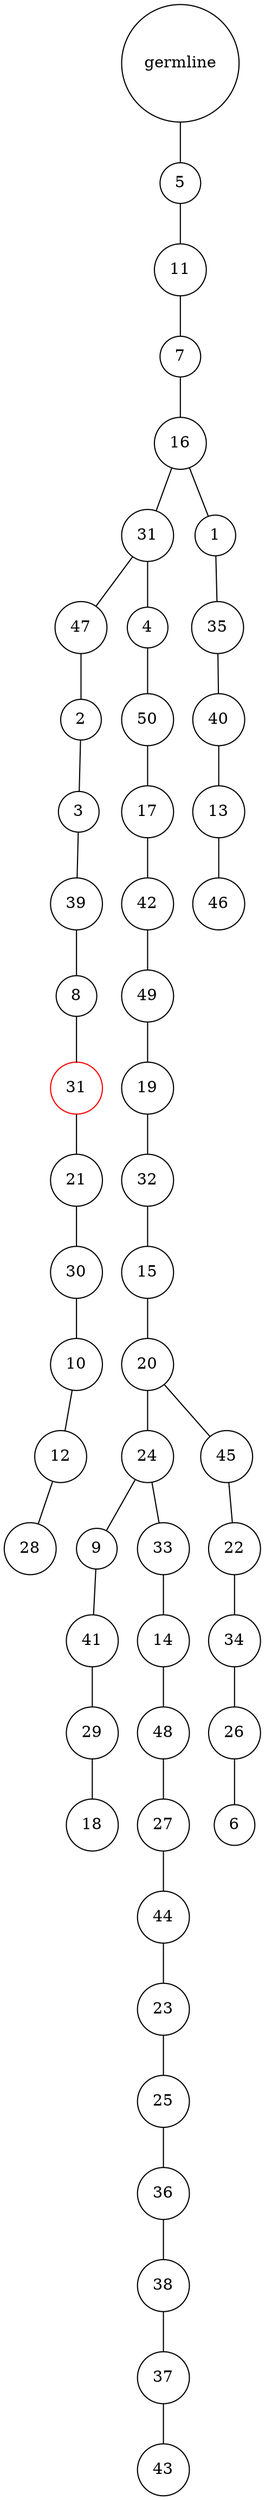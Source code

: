 graph {
	rankdir=UD;
	splines=line;
	node [shape=circle]
	"0x7f68807735e0" [label="germline"];
	"0x7f6880773610" [label="5"];
	"0x7f68807735e0" -- "0x7f6880773610" ;
	"0x7f6880773640" [label="11"];
	"0x7f6880773610" -- "0x7f6880773640" ;
	"0x7f6880773670" [label="7"];
	"0x7f6880773640" -- "0x7f6880773670" ;
	"0x7f68807736a0" [label="16"];
	"0x7f6880773670" -- "0x7f68807736a0" ;
	"0x7f68807736d0" [label="31"];
	"0x7f68807736a0" -- "0x7f68807736d0" ;
	"0x7f6880773700" [label="47"];
	"0x7f68807736d0" -- "0x7f6880773700" ;
	"0x7f6880773730" [label="2"];
	"0x7f6880773700" -- "0x7f6880773730" ;
	"0x7f6880773760" [label="3"];
	"0x7f6880773730" -- "0x7f6880773760" ;
	"0x7f6880773790" [label="39"];
	"0x7f6880773760" -- "0x7f6880773790" ;
	"0x7f68807737c0" [label="8"];
	"0x7f6880773790" -- "0x7f68807737c0" ;
	"0x7f68807737f0" [label="31",color="red"];
	"0x7f68807737c0" -- "0x7f68807737f0" ;
	"0x7f6880773820" [label="21"];
	"0x7f68807737f0" -- "0x7f6880773820" ;
	"0x7f6880773850" [label="30"];
	"0x7f6880773820" -- "0x7f6880773850" ;
	"0x7f6880773880" [label="10"];
	"0x7f6880773850" -- "0x7f6880773880" ;
	"0x7f68807738b0" [label="12"];
	"0x7f6880773880" -- "0x7f68807738b0" ;
	"0x7f68807738e0" [label="28"];
	"0x7f68807738b0" -- "0x7f68807738e0" ;
	"0x7f6880773910" [label="4"];
	"0x7f68807736d0" -- "0x7f6880773910" ;
	"0x7f6880773940" [label="50"];
	"0x7f6880773910" -- "0x7f6880773940" ;
	"0x7f6880773970" [label="17"];
	"0x7f6880773940" -- "0x7f6880773970" ;
	"0x7f68807739a0" [label="42"];
	"0x7f6880773970" -- "0x7f68807739a0" ;
	"0x7f68807739d0" [label="49"];
	"0x7f68807739a0" -- "0x7f68807739d0" ;
	"0x7f6880773a00" [label="19"];
	"0x7f68807739d0" -- "0x7f6880773a00" ;
	"0x7f6880773a30" [label="32"];
	"0x7f6880773a00" -- "0x7f6880773a30" ;
	"0x7f6880773a60" [label="15"];
	"0x7f6880773a30" -- "0x7f6880773a60" ;
	"0x7f6880773a90" [label="20"];
	"0x7f6880773a60" -- "0x7f6880773a90" ;
	"0x7f6880773ac0" [label="24"];
	"0x7f6880773a90" -- "0x7f6880773ac0" ;
	"0x7f6880773af0" [label="9"];
	"0x7f6880773ac0" -- "0x7f6880773af0" ;
	"0x7f6880773b20" [label="41"];
	"0x7f6880773af0" -- "0x7f6880773b20" ;
	"0x7f6880773b50" [label="29"];
	"0x7f6880773b20" -- "0x7f6880773b50" ;
	"0x7f6880773b80" [label="18"];
	"0x7f6880773b50" -- "0x7f6880773b80" ;
	"0x7f6880773bb0" [label="33"];
	"0x7f6880773ac0" -- "0x7f6880773bb0" ;
	"0x7f6880773be0" [label="14"];
	"0x7f6880773bb0" -- "0x7f6880773be0" ;
	"0x7f6880773c10" [label="48"];
	"0x7f6880773be0" -- "0x7f6880773c10" ;
	"0x7f6880773c40" [label="27"];
	"0x7f6880773c10" -- "0x7f6880773c40" ;
	"0x7f6880773c70" [label="44"];
	"0x7f6880773c40" -- "0x7f6880773c70" ;
	"0x7f6880773ca0" [label="23"];
	"0x7f6880773c70" -- "0x7f6880773ca0" ;
	"0x7f6880773cd0" [label="25"];
	"0x7f6880773ca0" -- "0x7f6880773cd0" ;
	"0x7f6880773d00" [label="36"];
	"0x7f6880773cd0" -- "0x7f6880773d00" ;
	"0x7f6880773d30" [label="38"];
	"0x7f6880773d00" -- "0x7f6880773d30" ;
	"0x7f6880773d60" [label="37"];
	"0x7f6880773d30" -- "0x7f6880773d60" ;
	"0x7f6880773d90" [label="43"];
	"0x7f6880773d60" -- "0x7f6880773d90" ;
	"0x7f6880773dc0" [label="45"];
	"0x7f6880773a90" -- "0x7f6880773dc0" ;
	"0x7f6880773df0" [label="22"];
	"0x7f6880773dc0" -- "0x7f6880773df0" ;
	"0x7f6880773e20" [label="34"];
	"0x7f6880773df0" -- "0x7f6880773e20" ;
	"0x7f6880773e50" [label="26"];
	"0x7f6880773e20" -- "0x7f6880773e50" ;
	"0x7f6880773e80" [label="6"];
	"0x7f6880773e50" -- "0x7f6880773e80" ;
	"0x7f6880773eb0" [label="1"];
	"0x7f68807736a0" -- "0x7f6880773eb0" ;
	"0x7f6880773ee0" [label="35"];
	"0x7f6880773eb0" -- "0x7f6880773ee0" ;
	"0x7f6880773f10" [label="40"];
	"0x7f6880773ee0" -- "0x7f6880773f10" ;
	"0x7f6880773f40" [label="13"];
	"0x7f6880773f10" -- "0x7f6880773f40" ;
	"0x7f6880773f70" [label="46"];
	"0x7f6880773f40" -- "0x7f6880773f70" ;
}
